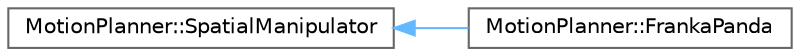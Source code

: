 digraph "Graphical Class Hierarchy"
{
 // LATEX_PDF_SIZE
  bgcolor="transparent";
  edge [fontname=Helvetica,fontsize=10,labelfontname=Helvetica,labelfontsize=10];
  node [fontname=Helvetica,fontsize=10,shape=box,height=0.2,width=0.4];
  rankdir="LR";
  Node0 [label="MotionPlanner::SpatialManipulator",height=0.2,width=0.4,color="grey40", fillcolor="white", style="filled",URL="$class_motion_planner_1_1_spatial_manipulator.html",tooltip=" "];
  Node0 -> Node1 [dir="back",color="steelblue1",style="solid"];
  Node1 [label="MotionPlanner::FrankaPanda",height=0.2,width=0.4,color="grey40", fillcolor="white", style="filled",URL="$class_motion_planner_1_1_franka_panda.html",tooltip=" "];
}
